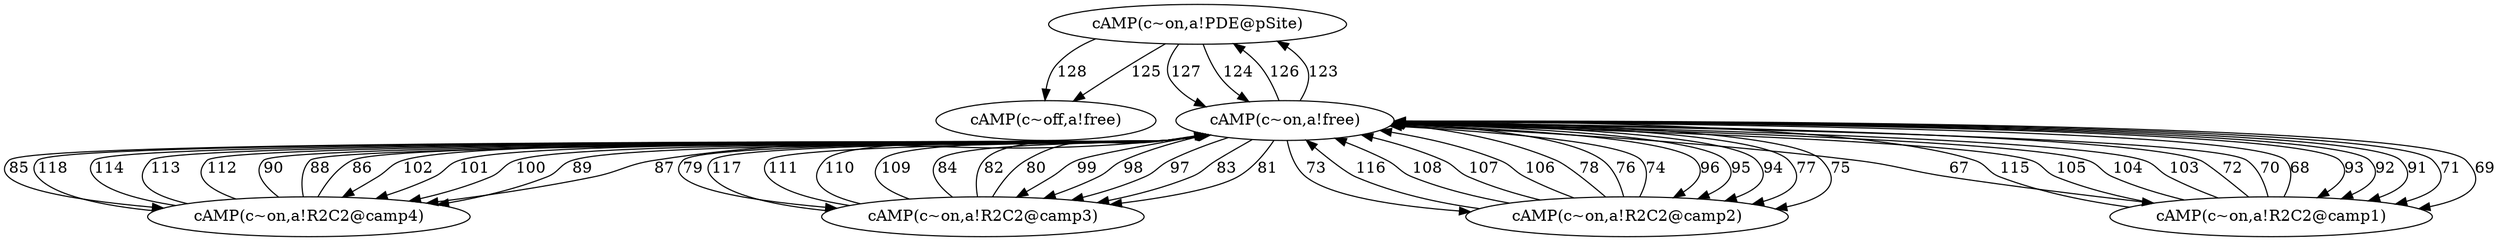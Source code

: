 digraph G{
"Node_85" [label="cAMP(c~off,a!free)"];
"Node_222" [label="cAMP(c~on,a!PDE@pSite)"];
"Node_221" [label="cAMP(c~on,a!R2C2@camp4)"];
"Node_220" [label="cAMP(c~on,a!R2C2@camp3)"];
"Node_148" [label="cAMP(c~on,a!R2C2@camp2)"];
"Node_146" [label="cAMP(c~on,a!R2C2@camp1)"];
"Node_83" [label="cAMP(c~on,a!free)"];
"Node_222" -> "Node_85" [label="128"];
"Node_222" -> "Node_83" [label="127"];
"Node_83" -> "Node_222" [label="126"];
"Node_222" -> "Node_85" [label="125"];
"Node_222" -> "Node_83" [label="124"];
"Node_83" -> "Node_222" [label="123"];
"Node_221" -> "Node_83" [label="118"];
"Node_220" -> "Node_83" [label="117"];
"Node_148" -> "Node_83" [label="116"];
"Node_146" -> "Node_83" [label="115"];
"Node_221" -> "Node_83" [label="114"];
"Node_221" -> "Node_83" [label="113"];
"Node_221" -> "Node_83" [label="112"];
"Node_220" -> "Node_83" [label="111"];
"Node_220" -> "Node_83" [label="110"];
"Node_220" -> "Node_83" [label="109"];
"Node_148" -> "Node_83" [label="108"];
"Node_148" -> "Node_83" [label="107"];
"Node_148" -> "Node_83" [label="106"];
"Node_146" -> "Node_83" [label="105"];
"Node_146" -> "Node_83" [label="104"];
"Node_146" -> "Node_83" [label="103"];
"Node_83" -> "Node_221" [label="102"];
"Node_83" -> "Node_221" [label="101"];
"Node_83" -> "Node_221" [label="100"];
"Node_83" -> "Node_220" [label="99"];
"Node_83" -> "Node_220" [label="98"];
"Node_83" -> "Node_220" [label="97"];
"Node_83" -> "Node_148" [label="96"];
"Node_83" -> "Node_148" [label="95"];
"Node_83" -> "Node_148" [label="94"];
"Node_83" -> "Node_146" [label="93"];
"Node_83" -> "Node_146" [label="92"];
"Node_83" -> "Node_146" [label="91"];
"Node_221" -> "Node_83" [label="90"];
"Node_83" -> "Node_221" [label="89"];
"Node_221" -> "Node_83" [label="88"];
"Node_83" -> "Node_221" [label="87"];
"Node_221" -> "Node_83" [label="86"];
"Node_83" -> "Node_221" [label="85"];
"Node_220" -> "Node_83" [label="84"];
"Node_83" -> "Node_220" [label="83"];
"Node_220" -> "Node_83" [label="82"];
"Node_83" -> "Node_220" [label="81"];
"Node_220" -> "Node_83" [label="80"];
"Node_83" -> "Node_220" [label="79"];
"Node_148" -> "Node_83" [label="78"];
"Node_83" -> "Node_148" [label="77"];
"Node_148" -> "Node_83" [label="76"];
"Node_83" -> "Node_148" [label="75"];
"Node_148" -> "Node_83" [label="74"];
"Node_83" -> "Node_148" [label="73"];
"Node_146" -> "Node_83" [label="72"];
"Node_83" -> "Node_146" [label="71"];
"Node_146" -> "Node_83" [label="70"];
"Node_83" -> "Node_146" [label="69"];
"Node_146" -> "Node_83" [label="68"];
"Node_83" -> "Node_146" [label="67"];
}
